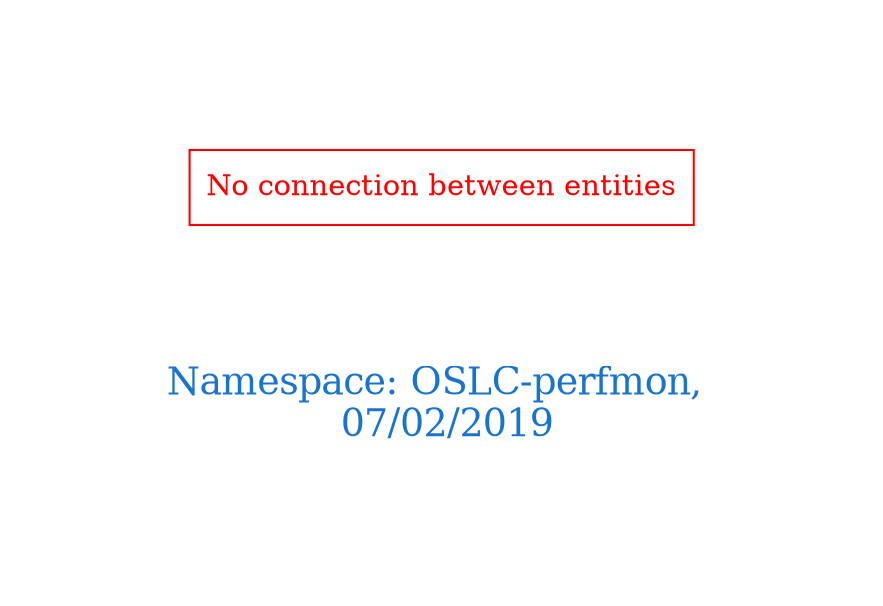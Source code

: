 digraph OGIT_ontology {
 graph [ rankdir= LR,pad=1 
fontsize = 18,
fontcolor= dodgerblue3,label = "\n\n\nNamespace: OSLC-perfmon, \n 07/02/2019"];
node[shape=polygon];
edge [  color="gray81"];

"No connection between entities" [fontcolor = "red",color="red", shape="polygon"]
}
